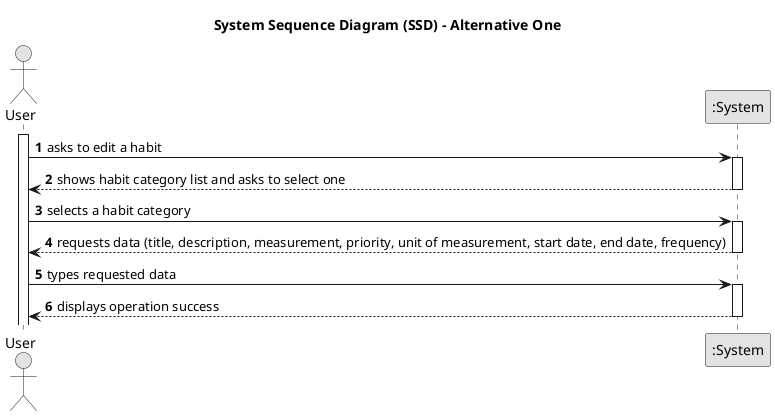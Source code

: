 @startuml
skinparam monochrome true
skinparam packageStyle rectangle
skinparam shadowing false

title System Sequence Diagram (SSD) - Alternative One

autonumber

actor "User" as User
participant ":System" as System

activate User

    User -> System : asks to edit a habit
    activate System

        System --> User : shows habit category list and asks to select one
    deactivate System

        User -> System : selects a habit category
    activate System

        System --> User : requests data (title, description, measurement, priority, unit of measurement, start date, end date, frequency)
    deactivate System

    User -> System : types requested data
    activate System

        System --> User : displays operation success
    deactivate System

@enduml